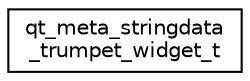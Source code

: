 digraph "Graphical Class Hierarchy"
{
  edge [fontname="Helvetica",fontsize="10",labelfontname="Helvetica",labelfontsize="10"];
  node [fontname="Helvetica",fontsize="10",shape=record];
  rankdir="LR";
  Node0 [label="qt_meta_stringdata\l_trumpet_widget_t",height=0.2,width=0.4,color="black", fillcolor="white", style="filled",URL="$structqt__meta__stringdata__trumpet__widget__t.html"];
}
